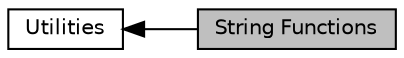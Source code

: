 digraph "String Functions"
{
  edge [fontname="Helvetica",fontsize="10",labelfontname="Helvetica",labelfontsize="10"];
  node [fontname="Helvetica",fontsize="10",shape=record];
  rankdir=LR;
  Node0 [label="String Functions",height=0.2,width=0.4,color="black", fillcolor="grey75", style="filled", fontcolor="black"];
  Node1 [label="Utilities",height=0.2,width=0.4,color="black", fillcolor="white", style="filled",URL="$group__util.html"];
  Node1->Node0 [shape=plaintext, dir="back", style="solid"];
}
